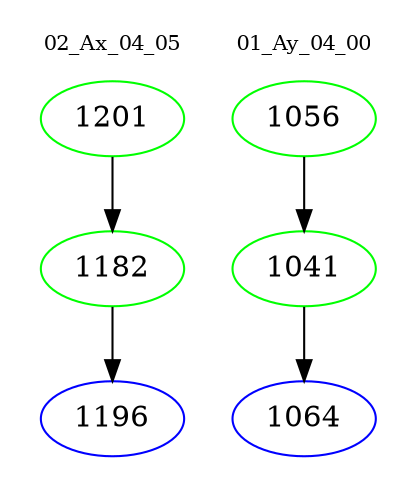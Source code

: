 digraph{
subgraph cluster_0 {
color = white
label = "02_Ax_04_05";
fontsize=10;
T0_1201 [label="1201", color="green"]
T0_1201 -> T0_1182 [color="black"]
T0_1182 [label="1182", color="green"]
T0_1182 -> T0_1196 [color="black"]
T0_1196 [label="1196", color="blue"]
}
subgraph cluster_1 {
color = white
label = "01_Ay_04_00";
fontsize=10;
T1_1056 [label="1056", color="green"]
T1_1056 -> T1_1041 [color="black"]
T1_1041 [label="1041", color="green"]
T1_1041 -> T1_1064 [color="black"]
T1_1064 [label="1064", color="blue"]
}
}
